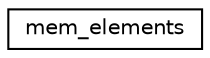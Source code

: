 digraph G
{
  edge [fontname="Helvetica",fontsize="10",labelfontname="Helvetica",labelfontsize="10"];
  node [fontname="Helvetica",fontsize="10",shape=record];
  rankdir=LR;
  Node1 [label="mem_elements",height=0.2,width=0.4,color="black", fillcolor="white", style="filled",URL="$dd/d87/structmem__elements.html"];
}

